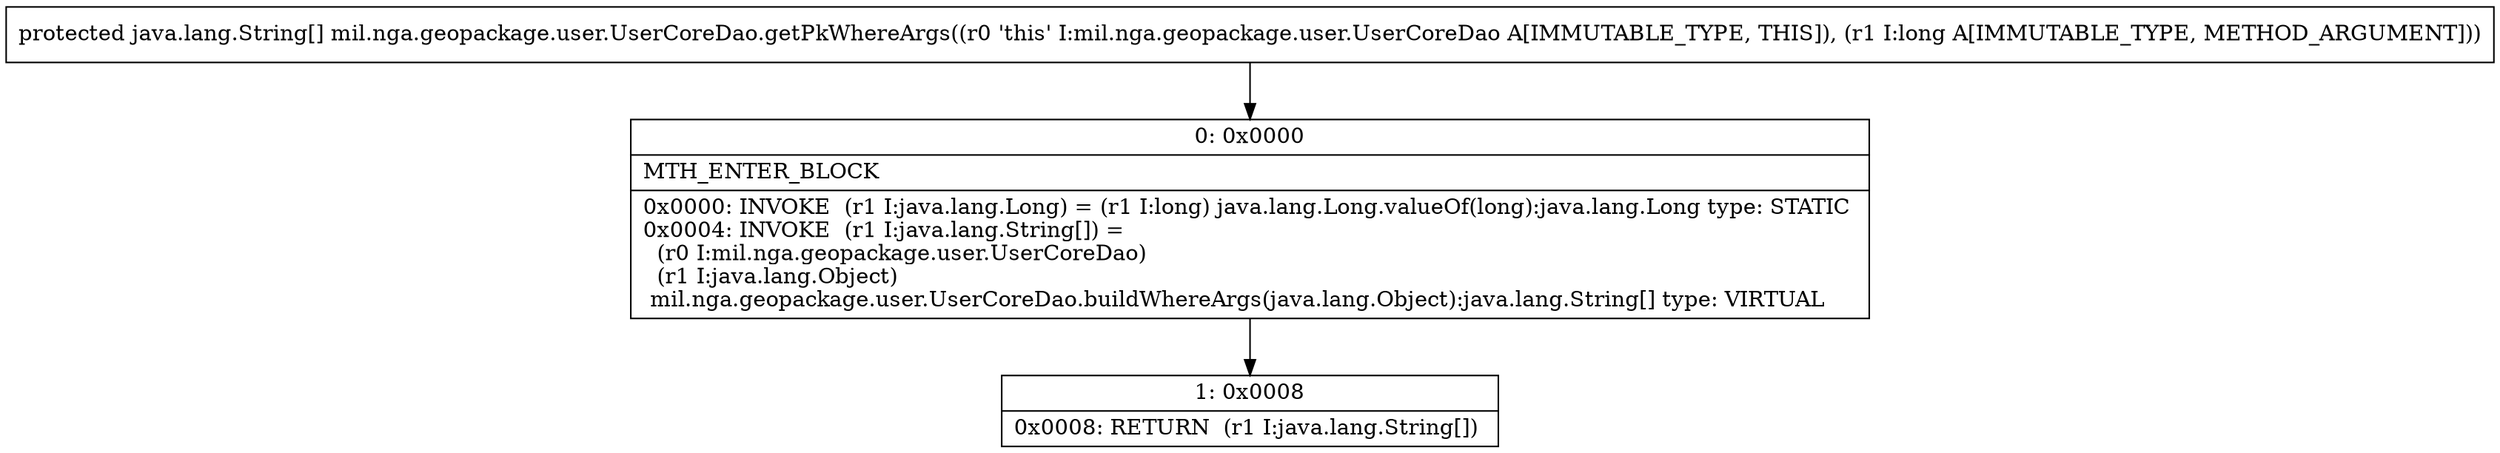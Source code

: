 digraph "CFG formil.nga.geopackage.user.UserCoreDao.getPkWhereArgs(J)[Ljava\/lang\/String;" {
Node_0 [shape=record,label="{0\:\ 0x0000|MTH_ENTER_BLOCK\l|0x0000: INVOKE  (r1 I:java.lang.Long) = (r1 I:long) java.lang.Long.valueOf(long):java.lang.Long type: STATIC \l0x0004: INVOKE  (r1 I:java.lang.String[]) = \l  (r0 I:mil.nga.geopackage.user.UserCoreDao)\l  (r1 I:java.lang.Object)\l mil.nga.geopackage.user.UserCoreDao.buildWhereArgs(java.lang.Object):java.lang.String[] type: VIRTUAL \l}"];
Node_1 [shape=record,label="{1\:\ 0x0008|0x0008: RETURN  (r1 I:java.lang.String[]) \l}"];
MethodNode[shape=record,label="{protected java.lang.String[] mil.nga.geopackage.user.UserCoreDao.getPkWhereArgs((r0 'this' I:mil.nga.geopackage.user.UserCoreDao A[IMMUTABLE_TYPE, THIS]), (r1 I:long A[IMMUTABLE_TYPE, METHOD_ARGUMENT])) }"];
MethodNode -> Node_0;
Node_0 -> Node_1;
}

